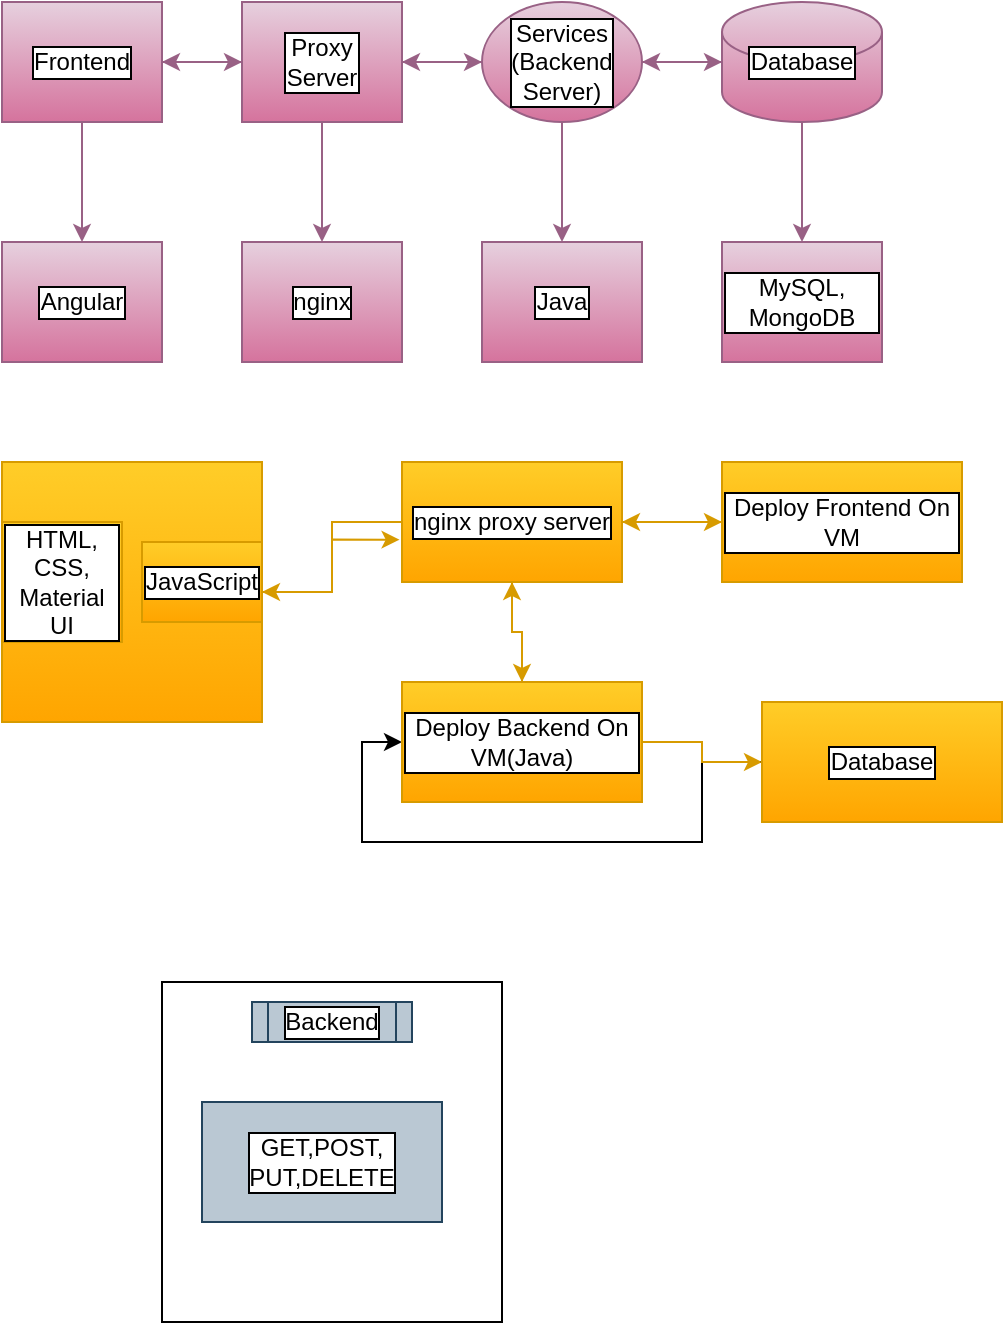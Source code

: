 <mxfile version="18.1.3" type="github">
  <diagram id="N0aNFuahB9ZOPOvrSQRJ" name="Page-1">
    <mxGraphModel dx="666" dy="452" grid="1" gridSize="10" guides="1" tooltips="1" connect="1" arrows="1" fold="1" page="1" pageScale="1" pageWidth="1200" pageHeight="1920" math="0" shadow="0">
      <root>
        <mxCell id="0" />
        <mxCell id="1" parent="0" />
        <mxCell id="CJpy0ErXI01NrUza3y2k-22" style="edgeStyle=orthogonalEdgeStyle;rounded=0;orthogonalLoop=1;jettySize=auto;html=1;exitX=0.5;exitY=1;exitDx=0;exitDy=0;fillColor=#e6d0de;strokeColor=#996185;gradientColor=#d5739d;" edge="1" parent="1" source="CJpy0ErXI01NrUza3y2k-6" target="CJpy0ErXI01NrUza3y2k-16">
          <mxGeometry relative="1" as="geometry" />
        </mxCell>
        <mxCell id="CJpy0ErXI01NrUza3y2k-67" style="edgeStyle=orthogonalEdgeStyle;rounded=0;orthogonalLoop=1;jettySize=auto;html=1;entryX=0;entryY=0.5;entryDx=0;entryDy=0;fillColor=#e6d0de;strokeColor=#996185;gradientColor=#d5739d;" edge="1" parent="1" source="CJpy0ErXI01NrUza3y2k-6" target="CJpy0ErXI01NrUza3y2k-18">
          <mxGeometry relative="1" as="geometry" />
        </mxCell>
        <mxCell id="CJpy0ErXI01NrUza3y2k-6" value="Frontend" style="rounded=0;whiteSpace=wrap;html=1;labelBackgroundColor=default;labelBorderColor=default;fillColor=#e6d0de;strokeColor=#996185;gradientColor=#d5739d;" vertex="1" parent="1">
          <mxGeometry x="160" y="50" width="80" height="60" as="geometry" />
        </mxCell>
        <mxCell id="CJpy0ErXI01NrUza3y2k-25" style="edgeStyle=orthogonalEdgeStyle;rounded=0;orthogonalLoop=1;jettySize=auto;html=1;exitX=0.5;exitY=1;exitDx=0;exitDy=0;exitPerimeter=0;entryX=0.5;entryY=0;entryDx=0;entryDy=0;fillColor=#e6d0de;strokeColor=#996185;gradientColor=#d5739d;" edge="1" parent="1" source="CJpy0ErXI01NrUza3y2k-10" target="CJpy0ErXI01NrUza3y2k-15">
          <mxGeometry relative="1" as="geometry">
            <mxPoint x="560" y="160" as="targetPoint" />
          </mxGeometry>
        </mxCell>
        <mxCell id="CJpy0ErXI01NrUza3y2k-74" style="edgeStyle=orthogonalEdgeStyle;rounded=0;orthogonalLoop=1;jettySize=auto;html=1;fillColor=#e6d0de;strokeColor=#996185;gradientColor=#d5739d;" edge="1" parent="1" source="CJpy0ErXI01NrUza3y2k-10" target="CJpy0ErXI01NrUza3y2k-11">
          <mxGeometry relative="1" as="geometry" />
        </mxCell>
        <mxCell id="CJpy0ErXI01NrUza3y2k-10" value="Database" style="shape=cylinder3;html=1;boundedLbl=1;backgroundOutline=1;size=15;labelBackgroundColor=default;labelBorderColor=default;whiteSpace=wrap;spacingTop=-25;fillColor=#e6d0de;strokeColor=#996185;gradientColor=#d5739d;" vertex="1" parent="1">
          <mxGeometry x="520" y="50" width="80" height="60" as="geometry" />
        </mxCell>
        <mxCell id="CJpy0ErXI01NrUza3y2k-24" style="edgeStyle=orthogonalEdgeStyle;rounded=0;orthogonalLoop=1;jettySize=auto;html=1;exitX=0.5;exitY=1;exitDx=0;exitDy=0;entryX=0.5;entryY=0;entryDx=0;entryDy=0;fillColor=#e6d0de;strokeColor=#996185;gradientColor=#d5739d;" edge="1" parent="1" source="CJpy0ErXI01NrUza3y2k-11" target="CJpy0ErXI01NrUza3y2k-14">
          <mxGeometry relative="1" as="geometry" />
        </mxCell>
        <mxCell id="CJpy0ErXI01NrUza3y2k-72" style="edgeStyle=orthogonalEdgeStyle;rounded=0;orthogonalLoop=1;jettySize=auto;html=1;entryX=1;entryY=0.5;entryDx=0;entryDy=0;fillColor=#e6d0de;strokeColor=#996185;gradientColor=#d5739d;" edge="1" parent="1" source="CJpy0ErXI01NrUza3y2k-11" target="CJpy0ErXI01NrUza3y2k-18">
          <mxGeometry relative="1" as="geometry" />
        </mxCell>
        <mxCell id="CJpy0ErXI01NrUza3y2k-75" style="edgeStyle=orthogonalEdgeStyle;rounded=0;orthogonalLoop=1;jettySize=auto;html=1;entryX=0;entryY=0.5;entryDx=0;entryDy=0;entryPerimeter=0;fillColor=#e6d0de;strokeColor=#996185;gradientColor=#d5739d;" edge="1" parent="1" source="CJpy0ErXI01NrUza3y2k-11" target="CJpy0ErXI01NrUza3y2k-10">
          <mxGeometry relative="1" as="geometry" />
        </mxCell>
        <mxCell id="CJpy0ErXI01NrUza3y2k-11" value="Services&lt;br&gt;(Backend&lt;br&gt;Server)" style="ellipse;whiteSpace=wrap;html=1;labelBackgroundColor=default;labelBorderColor=default;fillColor=#e6d0de;strokeColor=#996185;gradientColor=#d5739d;" vertex="1" parent="1">
          <mxGeometry x="400" y="50" width="80" height="60" as="geometry" />
        </mxCell>
        <mxCell id="CJpy0ErXI01NrUza3y2k-14" value="Java" style="rounded=0;whiteSpace=wrap;html=1;labelBackgroundColor=default;labelBorderColor=default;fillColor=#e6d0de;strokeColor=#996185;gradientColor=#d5739d;" vertex="1" parent="1">
          <mxGeometry x="400" y="170" width="80" height="60" as="geometry" />
        </mxCell>
        <mxCell id="CJpy0ErXI01NrUza3y2k-15" value="MySQL, MongoDB" style="rounded=0;whiteSpace=wrap;html=1;labelBackgroundColor=default;labelBorderColor=default;fillColor=#e6d0de;strokeColor=#996185;gradientColor=#d5739d;" vertex="1" parent="1">
          <mxGeometry x="520" y="170" width="80" height="60" as="geometry" />
        </mxCell>
        <mxCell id="CJpy0ErXI01NrUza3y2k-16" value="Angular" style="rounded=0;whiteSpace=wrap;html=1;labelBackgroundColor=default;labelBorderColor=default;fillColor=#e6d0de;strokeColor=#996185;gradientColor=#d5739d;" vertex="1" parent="1">
          <mxGeometry x="160" y="170" width="80" height="60" as="geometry" />
        </mxCell>
        <mxCell id="CJpy0ErXI01NrUza3y2k-17" value="nginx" style="rounded=0;whiteSpace=wrap;html=1;labelBackgroundColor=default;labelBorderColor=default;fillColor=#e6d0de;strokeColor=#996185;gradientColor=#d5739d;" vertex="1" parent="1">
          <mxGeometry x="280" y="170" width="80" height="60" as="geometry" />
        </mxCell>
        <mxCell id="CJpy0ErXI01NrUza3y2k-68" style="edgeStyle=orthogonalEdgeStyle;rounded=0;orthogonalLoop=1;jettySize=auto;html=1;entryX=1;entryY=0.5;entryDx=0;entryDy=0;fillColor=#e6d0de;strokeColor=#996185;gradientColor=#d5739d;" edge="1" parent="1" source="CJpy0ErXI01NrUza3y2k-18" target="CJpy0ErXI01NrUza3y2k-6">
          <mxGeometry relative="1" as="geometry" />
        </mxCell>
        <mxCell id="CJpy0ErXI01NrUza3y2k-69" value="" style="edgeStyle=orthogonalEdgeStyle;rounded=0;orthogonalLoop=1;jettySize=auto;html=1;fillColor=#e6d0de;strokeColor=#996185;gradientColor=#d5739d;" edge="1" parent="1" source="CJpy0ErXI01NrUza3y2k-18" target="CJpy0ErXI01NrUza3y2k-11">
          <mxGeometry relative="1" as="geometry" />
        </mxCell>
        <mxCell id="CJpy0ErXI01NrUza3y2k-73" style="edgeStyle=orthogonalEdgeStyle;rounded=0;orthogonalLoop=1;jettySize=auto;html=1;entryX=0.5;entryY=0;entryDx=0;entryDy=0;fillColor=#e6d0de;strokeColor=#996185;gradientColor=#d5739d;" edge="1" parent="1" source="CJpy0ErXI01NrUza3y2k-18" target="CJpy0ErXI01NrUza3y2k-17">
          <mxGeometry relative="1" as="geometry" />
        </mxCell>
        <mxCell id="CJpy0ErXI01NrUza3y2k-18" value="Proxy&lt;br&gt;Server" style="rounded=0;whiteSpace=wrap;html=1;labelBackgroundColor=default;labelBorderColor=default;fillColor=#e6d0de;strokeColor=#996185;gradientColor=#d5739d;" vertex="1" parent="1">
          <mxGeometry x="280" y="50" width="80" height="60" as="geometry" />
        </mxCell>
        <mxCell id="CJpy0ErXI01NrUza3y2k-49" style="edgeStyle=orthogonalEdgeStyle;rounded=0;orthogonalLoop=1;jettySize=auto;html=1;entryX=-0.011;entryY=0.647;entryDx=0;entryDy=0;entryPerimeter=0;fillColor=#ffcd28;gradientColor=#ffa500;strokeColor=#d79b00;" edge="1" parent="1" source="CJpy0ErXI01NrUza3y2k-32" target="CJpy0ErXI01NrUza3y2k-36">
          <mxGeometry relative="1" as="geometry" />
        </mxCell>
        <mxCell id="CJpy0ErXI01NrUza3y2k-32" value="" style="whiteSpace=wrap;html=1;aspect=fixed;labelBackgroundColor=default;labelBorderColor=default;fillColor=#ffcd28;gradientColor=#ffa500;strokeColor=#d79b00;" vertex="1" parent="1">
          <mxGeometry x="160" y="280" width="130" height="130" as="geometry" />
        </mxCell>
        <mxCell id="CJpy0ErXI01NrUza3y2k-33" value="HTML, CSS, Material UI" style="whiteSpace=wrap;html=1;aspect=fixed;labelBackgroundColor=default;labelBorderColor=default;fillColor=#ffcd28;gradientColor=#ffa500;strokeColor=#d79b00;" vertex="1" parent="1">
          <mxGeometry x="160" y="310" width="60" height="60" as="geometry" />
        </mxCell>
        <mxCell id="CJpy0ErXI01NrUza3y2k-34" value="JavaScript" style="rounded=0;whiteSpace=wrap;html=1;labelBackgroundColor=default;labelBorderColor=default;fillColor=#ffcd28;gradientColor=#ffa500;strokeColor=#d79b00;" vertex="1" parent="1">
          <mxGeometry x="230" y="320" width="60" height="40" as="geometry" />
        </mxCell>
        <mxCell id="CJpy0ErXI01NrUza3y2k-42" style="edgeStyle=orthogonalEdgeStyle;rounded=0;orthogonalLoop=1;jettySize=auto;html=1;entryX=0;entryY=0.5;entryDx=0;entryDy=0;fillColor=#ffcd28;gradientColor=#ffa500;strokeColor=#d79b00;" edge="1" parent="1" source="CJpy0ErXI01NrUza3y2k-36" target="CJpy0ErXI01NrUza3y2k-40">
          <mxGeometry relative="1" as="geometry" />
        </mxCell>
        <mxCell id="CJpy0ErXI01NrUza3y2k-51" style="edgeStyle=orthogonalEdgeStyle;rounded=0;orthogonalLoop=1;jettySize=auto;html=1;fillColor=#ffcd28;gradientColor=#ffa500;strokeColor=#d79b00;" edge="1" parent="1" source="CJpy0ErXI01NrUza3y2k-36" target="CJpy0ErXI01NrUza3y2k-32">
          <mxGeometry relative="1" as="geometry" />
        </mxCell>
        <mxCell id="CJpy0ErXI01NrUza3y2k-59" style="edgeStyle=orthogonalEdgeStyle;rounded=0;orthogonalLoop=1;jettySize=auto;html=1;entryX=0.5;entryY=0;entryDx=0;entryDy=0;fillColor=#ffcd28;gradientColor=#ffa500;strokeColor=#d79b00;" edge="1" parent="1" source="CJpy0ErXI01NrUza3y2k-36" target="CJpy0ErXI01NrUza3y2k-41">
          <mxGeometry relative="1" as="geometry" />
        </mxCell>
        <mxCell id="CJpy0ErXI01NrUza3y2k-36" value="nginx proxy server" style="rounded=0;whiteSpace=wrap;html=1;labelBackgroundColor=default;labelBorderColor=default;fillColor=#ffcd28;gradientColor=#ffa500;strokeColor=#d79b00;" vertex="1" parent="1">
          <mxGeometry x="360" y="280" width="110" height="60" as="geometry" />
        </mxCell>
        <mxCell id="CJpy0ErXI01NrUza3y2k-55" style="edgeStyle=orthogonalEdgeStyle;rounded=0;orthogonalLoop=1;jettySize=auto;html=1;entryX=0;entryY=0.5;entryDx=0;entryDy=0;" edge="1" parent="1" source="CJpy0ErXI01NrUza3y2k-37" target="CJpy0ErXI01NrUza3y2k-41">
          <mxGeometry relative="1" as="geometry" />
        </mxCell>
        <mxCell id="CJpy0ErXI01NrUza3y2k-37" value="Database" style="rounded=0;whiteSpace=wrap;html=1;labelBackgroundColor=default;labelBorderColor=default;fillColor=#ffcd28;gradientColor=#ffa500;strokeColor=#d79b00;" vertex="1" parent="1">
          <mxGeometry x="540" y="400" width="120" height="60" as="geometry" />
        </mxCell>
        <mxCell id="CJpy0ErXI01NrUza3y2k-43" style="edgeStyle=orthogonalEdgeStyle;rounded=0;orthogonalLoop=1;jettySize=auto;html=1;fillColor=#ffcd28;gradientColor=#ffa500;strokeColor=#d79b00;" edge="1" parent="1" source="CJpy0ErXI01NrUza3y2k-40" target="CJpy0ErXI01NrUza3y2k-36">
          <mxGeometry relative="1" as="geometry" />
        </mxCell>
        <mxCell id="CJpy0ErXI01NrUza3y2k-40" value="Deploy Frontend On VM" style="rounded=0;whiteSpace=wrap;html=1;labelBackgroundColor=default;labelBorderColor=default;fillColor=#ffcd28;gradientColor=#ffa500;strokeColor=#d79b00;" vertex="1" parent="1">
          <mxGeometry x="520" y="280" width="120" height="60" as="geometry" />
        </mxCell>
        <mxCell id="CJpy0ErXI01NrUza3y2k-54" style="edgeStyle=orthogonalEdgeStyle;rounded=0;orthogonalLoop=1;jettySize=auto;html=1;fillColor=#ffcd28;gradientColor=#ffa500;strokeColor=#d79b00;" edge="1" parent="1" source="CJpy0ErXI01NrUza3y2k-41" target="CJpy0ErXI01NrUza3y2k-37">
          <mxGeometry relative="1" as="geometry" />
        </mxCell>
        <mxCell id="CJpy0ErXI01NrUza3y2k-60" style="edgeStyle=orthogonalEdgeStyle;rounded=0;orthogonalLoop=1;jettySize=auto;html=1;entryX=0.5;entryY=1;entryDx=0;entryDy=0;fillColor=#ffcd28;gradientColor=#ffa500;strokeColor=#d79b00;" edge="1" parent="1" source="CJpy0ErXI01NrUza3y2k-41" target="CJpy0ErXI01NrUza3y2k-36">
          <mxGeometry relative="1" as="geometry" />
        </mxCell>
        <mxCell id="CJpy0ErXI01NrUza3y2k-41" value="Deploy Backend On VM(Java)" style="rounded=0;whiteSpace=wrap;html=1;labelBackgroundColor=default;labelBorderColor=default;fillColor=#ffcd28;gradientColor=#ffa500;strokeColor=#d79b00;" vertex="1" parent="1">
          <mxGeometry x="360" y="390" width="120" height="60" as="geometry" />
        </mxCell>
        <mxCell id="CJpy0ErXI01NrUza3y2k-61" value="" style="whiteSpace=wrap;html=1;aspect=fixed;labelBackgroundColor=default;labelBorderColor=default;" vertex="1" parent="1">
          <mxGeometry x="240" y="540" width="170" height="170" as="geometry" />
        </mxCell>
        <mxCell id="CJpy0ErXI01NrUza3y2k-62" value="GET,POST,&lt;br&gt;PUT,DELETE" style="rounded=0;whiteSpace=wrap;html=1;labelBackgroundColor=default;labelBorderColor=default;fillColor=#bac8d3;strokeColor=#23445d;" vertex="1" parent="1">
          <mxGeometry x="260" y="600" width="120" height="60" as="geometry" />
        </mxCell>
        <mxCell id="CJpy0ErXI01NrUza3y2k-65" value="Backend" style="shape=process;whiteSpace=wrap;html=1;backgroundOutline=1;labelBackgroundColor=default;labelBorderColor=default;fillColor=#bac8d3;strokeColor=#23445d;" vertex="1" parent="1">
          <mxGeometry x="285" y="550" width="80" height="20" as="geometry" />
        </mxCell>
      </root>
    </mxGraphModel>
  </diagram>
</mxfile>
